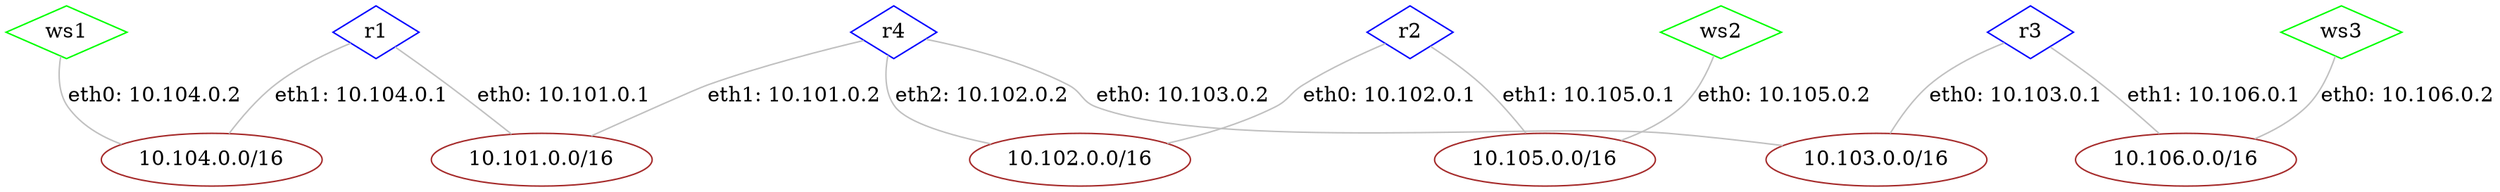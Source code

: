 graph G {
edge [len=1.5];
node [shape=diamond, color="green"];
r1 [color="blue"];
r2 [color="blue"];
r3 [color="blue"];
r4 [color="blue"];
ws1;
ws2;
ws3;
node [shape=ellipse, color="brown"];
lan102 [label="10.102.0.0/16"];
lan101 [label="10.101.0.0/16"];
lan103 [label="10.103.0.0/16"];
lan104 [label="10.104.0.0/16"];
lan101 [label="10.101.0.0/16"];
lan105 [label="10.105.0.0/16"];
lan102 [label="10.102.0.0/16"];
lan106 [label="10.106.0.0/16"];
lan103 [label="10.103.0.0/16"];
lan104 [label="10.104.0.0/16"];
lan106 [label="10.106.0.0/16"];
lan105 [label="10.105.0.0/16"];
r1 -- lan104 [label="eth1: 10.104.0.1", color="gray"];
r1 -- lan101 [label="eth0: 10.101.0.1", color="gray"];
r2 -- lan105 [label="eth1: 10.105.0.1", color="gray"];
r2 -- lan102 [label="eth0: 10.102.0.1", color="gray"];
r3 -- lan106 [label="eth1: 10.106.0.1", color="gray"];
r3 -- lan103 [label="eth0: 10.103.0.1", color="gray"];
r4 -- lan102 [label="eth2: 10.102.0.2", color="gray"];
r4 -- lan101 [label="eth1: 10.101.0.2", color="gray"];
r4 -- lan103 [label="eth0: 10.103.0.2", color="gray"];
ws1 -- lan104 [label="eth0: 10.104.0.2", color="gray"];
ws2 -- lan105 [label="eth0: 10.105.0.2", color="gray"];
ws3 -- lan106 [label="eth0: 10.106.0.2", color="gray"];
}
